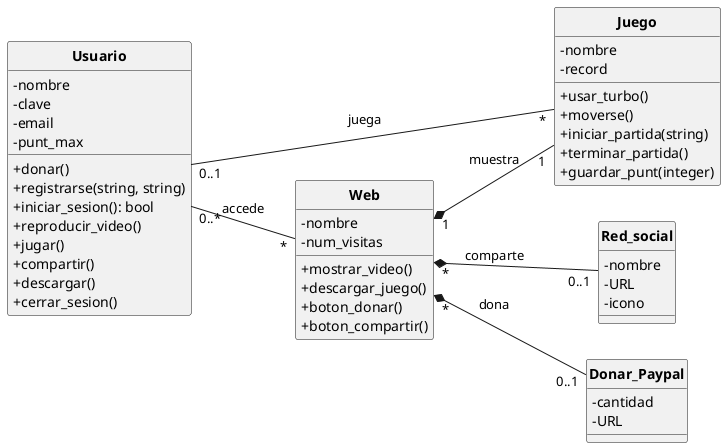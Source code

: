 @startuml
skinparam classAttributeIconSize 0
skinparam classFontStyle bold
hide circle
skinparam classFontSize 14

left to right direction

'skinparam class{
'    BackgroundColor LightBlue
'    BorderColor Black
'    BorderThickness 2
'}

class Usuario {
    - nombre
    - clave
    - email
    - punt_max
    + donar()
    + registrarse(string, string)
    + iniciar_sesion(): bool
    + reproducir_video()
    + jugar()
    + compartir()
    + descargar()
    + cerrar_sesion()
}

class Web {
    - nombre
    - num_visitas
    + mostrar_video()
    + descargar_juego()
    + boton_donar()
    + boton_compartir()
}

class Juego {
    - nombre
    - record
    + usar_turbo()
    + moverse()
    + iniciar_partida(string)
    + terminar_partida()
    + guardar_punt(integer)
}

class Red_social {
    - nombre
    - URL
    - icono
}

class Donar_Paypal {
    - cantidad
    - URL
}

Usuario "0..*" -- "*" Web : accede

Usuario "0..1" -- "*" Juego : juega

Web "1" *-- "1" Juego : muestra

Web "*" *-- "0..1" Red_social : comparte

Web "*" *-- "0..1" Donar_Paypal : dona

@enduml
